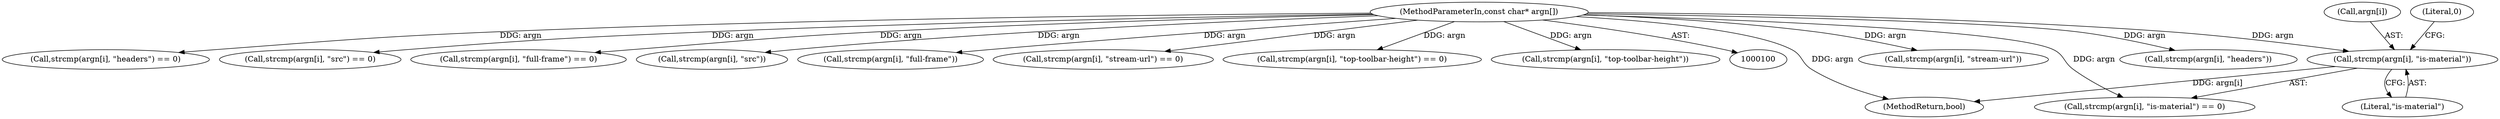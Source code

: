 digraph "0_Chrome_fff450abc4e2fb330ba700547a8e6a7b0fb90a6e@pointer" {
"1000252" [label="(Call,strcmp(argn[i], \"is-material\"))"];
"1000102" [label="(MethodParameterIn,const char* argn[])"];
"1000256" [label="(Literal,\"is-material\")"];
"1000224" [label="(Call,strcmp(argn[i], \"stream-url\"))"];
"1000238" [label="(Call,strcmp(argn[i], \"headers\"))"];
"1000237" [label="(Call,strcmp(argn[i], \"headers\") == 0)"];
"1000209" [label="(Call,strcmp(argn[i], \"src\") == 0)"];
"1000252" [label="(Call,strcmp(argn[i], \"is-material\"))"];
"1000310" [label="(MethodReturn,bool)"];
"1000102" [label="(MethodParameterIn,const char* argn[])"];
"1000145" [label="(Call,strcmp(argn[i], \"full-frame\") == 0)"];
"1000210" [label="(Call,strcmp(argn[i], \"src\"))"];
"1000253" [label="(Call,argn[i])"];
"1000146" [label="(Call,strcmp(argn[i], \"full-frame\"))"];
"1000223" [label="(Call,strcmp(argn[i], \"stream-url\") == 0)"];
"1000251" [label="(Call,strcmp(argn[i], \"is-material\") == 0)"];
"1000263" [label="(Call,strcmp(argn[i], \"top-toolbar-height\") == 0)"];
"1000257" [label="(Literal,0)"];
"1000264" [label="(Call,strcmp(argn[i], \"top-toolbar-height\"))"];
"1000252" -> "1000251"  [label="AST: "];
"1000252" -> "1000256"  [label="CFG: "];
"1000253" -> "1000252"  [label="AST: "];
"1000256" -> "1000252"  [label="AST: "];
"1000257" -> "1000252"  [label="CFG: "];
"1000252" -> "1000310"  [label="DDG: argn[i]"];
"1000102" -> "1000252"  [label="DDG: argn"];
"1000102" -> "1000100"  [label="AST: "];
"1000102" -> "1000310"  [label="DDG: argn"];
"1000102" -> "1000145"  [label="DDG: argn"];
"1000102" -> "1000146"  [label="DDG: argn"];
"1000102" -> "1000209"  [label="DDG: argn"];
"1000102" -> "1000210"  [label="DDG: argn"];
"1000102" -> "1000223"  [label="DDG: argn"];
"1000102" -> "1000224"  [label="DDG: argn"];
"1000102" -> "1000237"  [label="DDG: argn"];
"1000102" -> "1000238"  [label="DDG: argn"];
"1000102" -> "1000251"  [label="DDG: argn"];
"1000102" -> "1000263"  [label="DDG: argn"];
"1000102" -> "1000264"  [label="DDG: argn"];
}

